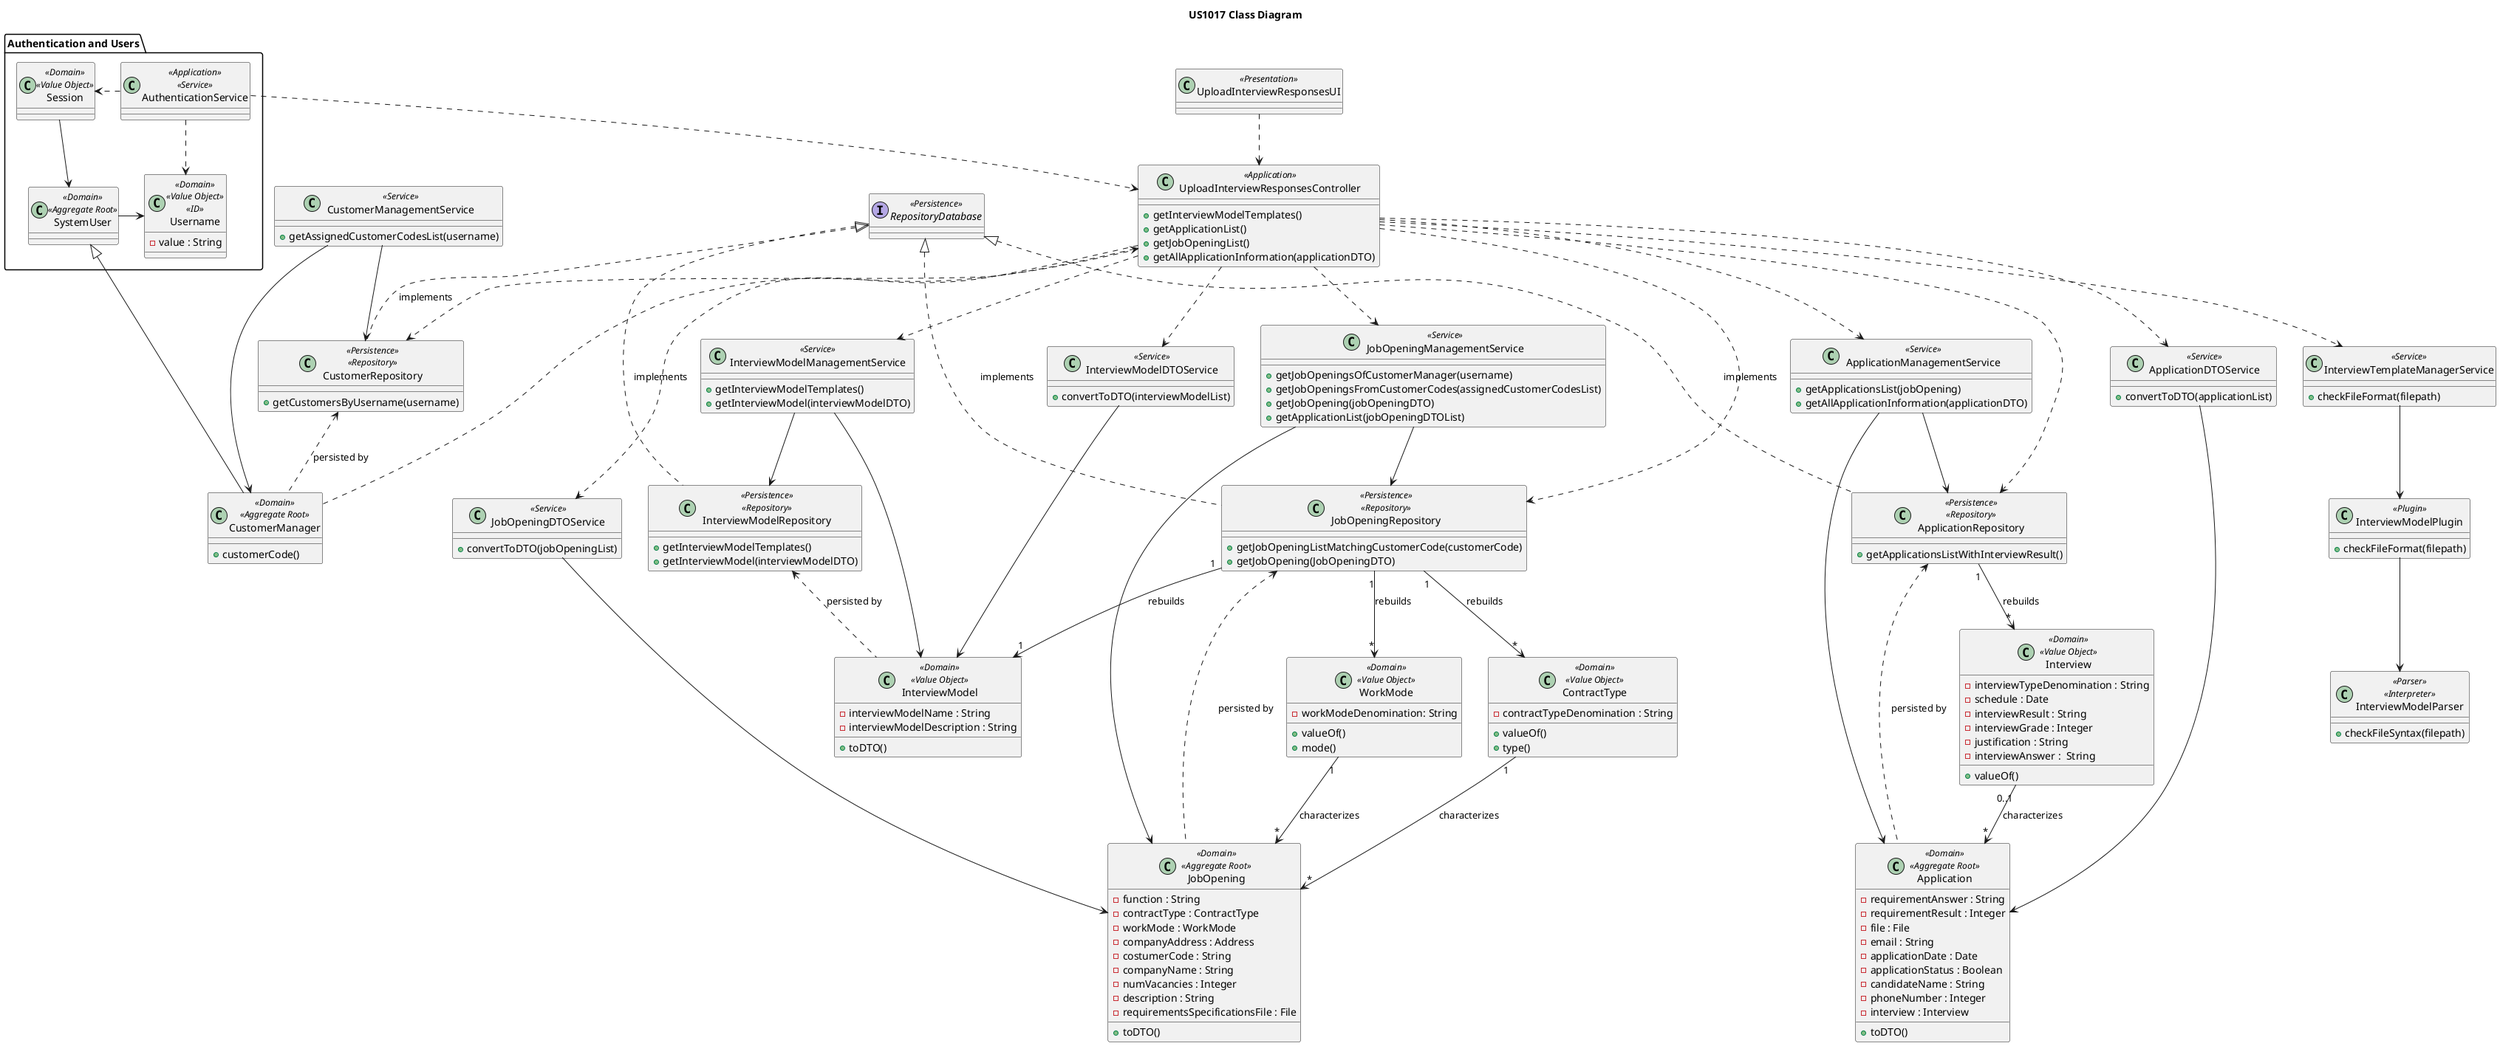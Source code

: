 @startuml US1017_CD
title US1017 Class Diagram

'package "Presentation" {
    class UploadInterviewResponsesUI <<Presentation>> {
    }
'}

'package "Application" {
    class UploadInterviewResponsesController <<Application>> {
        + getInterviewModelTemplates()
        + getApplicationList()
        + getJobOpeningList()
        + getAllApplicationInformation(applicationDTO)
    }
'}

class JobOpeningManagementService <<Service>> {
    + getJobOpeningsOfCustomerManager(username)
    + getJobOpeningsFromCustomerCodes(assignedCustomerCodesList)
    + getJobOpening(jobOpeningDTO)
    + getApplicationList(jobOpeningDTOList)
}

class InterviewModelManagementService <<Service>> {
    + getInterviewModelTemplates()
    + getInterviewModel(interviewModelDTO)
}

class InterviewModelDTOService <<Service>> {
    + convertToDTO(interviewModelList)
}

class CustomerManagementService <<Service>> {
    + getAssignedCustomerCodesList(username)
}

class JobOpeningDTOService <<Service>> {
    + convertToDTO(jobOpeningList)
}

class ApplicationManagementService <<Service>> {
    + getApplicationsList(jobOpening)
    + getAllApplicationInformation(applicationDTO)
}

class ApplicationDTOService <<Service>> {
    + convertToDTO(applicationList)
}

class InterviewTemplateManagerService <<Service>> {
    + checkFileFormat(filepath)
}

class InterviewModelPlugin <<Plugin>> {
    + checkFileFormat(filepath)
}

class InterviewModelParser <<Parser>> <<Interpreter>> {
    + checkFileSyntax(filepath)
}


'package "Domain" {
    package "Authentication and Users" {
        class AuthenticationService <<Application>> <<Service>> {
        }
        class Session <<Domain>> <<Value Object>> {
        }
        class SystemUser <<Domain>> <<Aggregate Root>> {
        }
        class Username <<Domain>> <<Value Object>> <<ID>> {
            - value : String
        }
    }

    class CustomerManager <<Domain>> <<Aggregate Root>> {
        + customerCode()
    }

    class JobOpening <<Domain>> <<Aggregate Root>> {
        - function : String
        - contractType : ContractType
        - workMode : WorkMode
        - companyAddress : Address
        - costumerCode : String
        - companyName : String
        - numVacancies : Integer
        - description : String
        - requirementsSpecificationsFile : File
        + toDTO()
    }

    class WorkMode <<Domain>> <<Value Object>> {
        - workModeDenomination: String
        + valueOf()
        + mode()
    }

    class ContractType <<Domain>> <<Value Object>> {
        - contractTypeDenomination : String
        + valueOf()
        + type()
    }

    class Application <<Domain>> <<Aggregate Root>> {
        - requirementAnswer : String
        - requirementResult : Integer
        - file : File
        - email : String
        - applicationDate : Date
        - applicationStatus : Boolean
        - candidateName : String
        - phoneNumber : Integer
        - interview : Interview
        + toDTO()
    }

    class Interview <<Domain>> <<Value Object>> {
        - interviewTypeDenomination : String
        - schedule : Date
        - interviewResult : String
        - interviewGrade : Integer
        - justification : String
        - interviewAnswer :  String
        + valueOf()
    }

    class InterviewModel <<Domain>> <<Value Object>> {
        - interviewModelName : String
        - interviewModelDescription : String

        + toDTO()
    }
'}

'package "Persistence" {
    class InterviewModelRepository <<Persistence>> <<Repository>> {
        + getInterviewModelTemplates()
        + getInterviewModel(interviewModelDTO)
    }

    class JobOpeningRepository <<Persistence>> <<Repository>> {
        + getJobOpeningListMatchingCustomerCode(customerCode)
        + getJobOpening(JobOpeningDTO)
    }

    class CustomerRepository <<Persistence>> <<Repository>> {
        + getCustomersByUsername(username)
    }

    class ApplicationRepository <<Persistence>> <<Repository>> {
        + getApplicationsListWithInterviewResult()
    }

    interface RepositoryDatabase <<Persistence>> {
    }
'}

' Associations
CustomerManager ..> UploadInterviewResponsesController
UploadInterviewResponsesUI ..> UploadInterviewResponsesController
UploadInterviewResponsesController ..> JobOpeningRepository
UploadInterviewResponsesController ..> ApplicationRepository
UploadInterviewResponsesController ..> CustomerRepository
UploadInterviewResponsesController ..> ApplicationManagementService
UploadInterviewResponsesController ..> JobOpeningManagementService
UploadInterviewResponsesController ...> JobOpeningDTOService
UploadInterviewResponsesController ..> ApplicationDTOService
UploadInterviewResponsesController ..> InterviewModelManagementService
UploadInterviewResponsesController ..> InterviewModelDTOService
UploadInterviewResponsesController ..> InterviewTemplateManagerService


' Domain Layer
WorkMode "1" --> "*" JobOpening : characterizes
ContractType "1" --> "*" JobOpening  : characterizes
Interview "0..1" --> "*" Application : characterizes
JobOpeningManagementService --> JobOpeningRepository
JobOpeningManagementService --> JobOpening
ApplicationManagementService --> Application
ApplicationManagementService --> ApplicationRepository
ApplicationDTOService --> Application
JobOpeningDTOService --> JobOpening
CustomerManagementService --> CustomerRepository
CustomerManagementService --> CustomerManager
InterviewModelManagementService --> InterviewModel
InterviewModelManagementService --> InterviewModelRepository
InterviewModelDTOService --> InterviewModel
InterviewTemplateManagerService --> InterviewModelPlugin
InterviewModelPlugin --> InterviewModelParser


' Persistence Layer
JobOpeningRepository "1" --> "*" ContractType : rebuilds
JobOpeningRepository "1" --> "*" WorkMode : rebuilds
JobOpeningRepository "1" --> "1" InterviewModel : rebuilds
JobOpeningRepository <.. JobOpening : persisted by

ApplicationRepository <.. Application : persisted by
ApplicationRepository "1" --> "*" Interview : rebuilds

InterviewModelRepository <.. InterviewModel : persisted by

CustomerRepository <.. CustomerManager : persisted by

' Interface implementation
RepositoryDatabase <|.. JobOpeningRepository : implements
RepositoryDatabase <|.. ApplicationRepository : implements
RepositoryDatabase <|.. CustomerRepository : implements
RepositoryDatabase <|.. InterviewModelRepository : implements

' Authentication
Session --> SystemUser
SystemUser -> Username
AuthenticationService .> Username
AuthenticationService .> Session
AuthenticationService ..> UploadInterviewResponsesController
CustomerManager --|> SystemUser

@enduml
